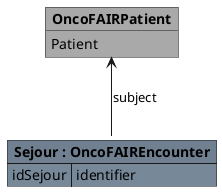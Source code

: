 @startuml



object "**OncoFAIRPatient**" as OncoFAIRPatient #DarkGray {
    Patient
}

map "**Sejour : OncoFAIREncounter**" as Sejour #back:LightSlateGray;header:SlateGray {
    idSejour => identifier
}

Sejour -u-> OncoFAIRPatient : subject

@enduml